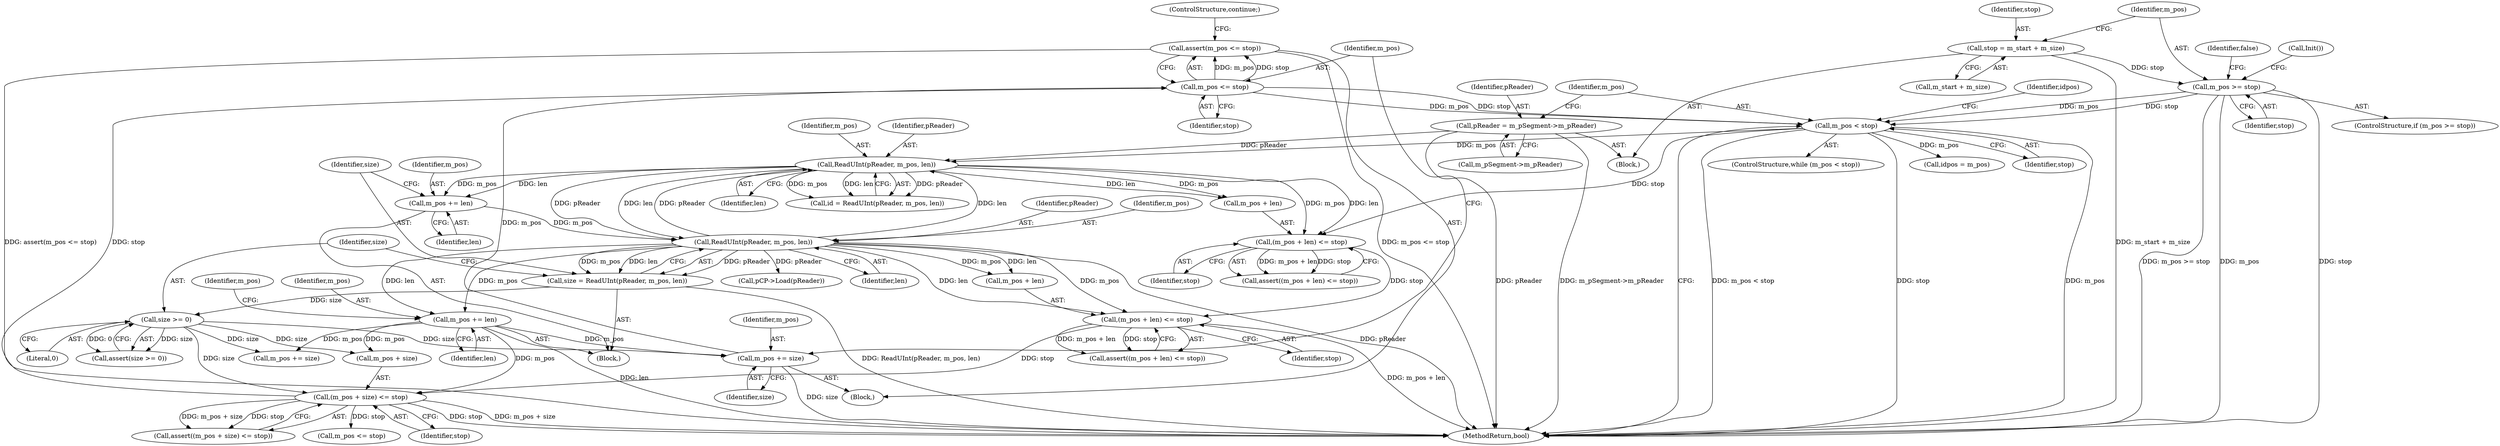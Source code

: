 digraph "1_Android_cc274e2abe8b2a6698a5c47d8aa4bb45f1f9538d_29@API" {
"1000192" [label="(Call,assert(m_pos <= stop))"];
"1000193" [label="(Call,m_pos <= stop)"];
"1000189" [label="(Call,m_pos += size)"];
"1000166" [label="(Call,size >= 0)"];
"1000159" [label="(Call,size = ReadUInt(pReader, m_pos, len))"];
"1000161" [label="(Call,ReadUInt(pReader, m_pos, len))"];
"1000141" [label="(Call,ReadUInt(pReader, m_pos, len))"];
"1000123" [label="(Call,pReader = m_pSegment->m_pReader)"];
"1000129" [label="(Call,m_pos < stop)"];
"1000117" [label="(Call,m_pos >= stop)"];
"1000111" [label="(Call,stop = m_start + m_size)"];
"1000155" [label="(Call,m_pos += len)"];
"1000175" [label="(Call,m_pos += len)"];
"1000179" [label="(Call,(m_pos + size) <= stop)"];
"1000170" [label="(Call,(m_pos + len) <= stop)"];
"1000150" [label="(Call,(m_pos + len) <= stop)"];
"1000121" [label="(Identifier,false)"];
"1000193" [label="(Call,m_pos <= stop)"];
"1000160" [label="(Identifier,size)"];
"1000195" [label="(Identifier,stop)"];
"1000228" [label="(Call,pCP->Load(pReader))"];
"1000157" [label="(Identifier,len)"];
"1000151" [label="(Call,m_pos + len)"];
"1000179" [label="(Call,(m_pos + size) <= stop)"];
"1000124" [label="(Identifier,pReader)"];
"1000183" [label="(Identifier,stop)"];
"1000113" [label="(Call,m_start + m_size)"];
"1000178" [label="(Call,assert((m_pos + size) <= stop))"];
"1000132" [label="(Block,)"];
"1000234" [label="(Call,m_pos += size)"];
"1000130" [label="(Identifier,m_pos)"];
"1000112" [label="(Identifier,stop)"];
"1000177" [label="(Identifier,len)"];
"1000168" [label="(Literal,0)"];
"1000180" [label="(Call,m_pos + size)"];
"1000164" [label="(Identifier,len)"];
"1000196" [label="(ControlStructure,continue;)"];
"1000162" [label="(Identifier,pReader)"];
"1000171" [label="(Call,m_pos + len)"];
"1000169" [label="(Call,assert((m_pos + len) <= stop))"];
"1000194" [label="(Identifier,m_pos)"];
"1000129" [label="(Call,m_pos < stop)"];
"1000175" [label="(Call,m_pos += len)"];
"1000131" [label="(Identifier,stop)"];
"1000116" [label="(ControlStructure,if (m_pos >= stop))"];
"1000122" [label="(Call,Init())"];
"1000161" [label="(Call,ReadUInt(pReader, m_pos, len))"];
"1000176" [label="(Identifier,m_pos)"];
"1000135" [label="(Identifier,idpos)"];
"1000118" [label="(Identifier,m_pos)"];
"1000238" [label="(Call,m_pos <= stop)"];
"1000150" [label="(Call,(m_pos + len) <= stop)"];
"1000156" [label="(Identifier,m_pos)"];
"1000111" [label="(Call,stop = m_start + m_size)"];
"1000174" [label="(Identifier,stop)"];
"1000188" [label="(Block,)"];
"1000181" [label="(Identifier,m_pos)"];
"1000144" [label="(Identifier,len)"];
"1000119" [label="(Identifier,stop)"];
"1000149" [label="(Call,assert((m_pos + len) <= stop))"];
"1000159" [label="(Call,size = ReadUInt(pReader, m_pos, len))"];
"1000139" [label="(Call,id = ReadUInt(pReader, m_pos, len))"];
"1000142" [label="(Identifier,pReader)"];
"1000117" [label="(Call,m_pos >= stop)"];
"1000163" [label="(Identifier,m_pos)"];
"1000109" [label="(Block,)"];
"1000154" [label="(Identifier,stop)"];
"1000155" [label="(Call,m_pos += len)"];
"1000123" [label="(Call,pReader = m_pSegment->m_pReader)"];
"1000166" [label="(Call,size >= 0)"];
"1000141" [label="(Call,ReadUInt(pReader, m_pos, len))"];
"1000167" [label="(Identifier,size)"];
"1000243" [label="(MethodReturn,bool)"];
"1000165" [label="(Call,assert(size >= 0))"];
"1000189" [label="(Call,m_pos += size)"];
"1000191" [label="(Identifier,size)"];
"1000143" [label="(Identifier,m_pos)"];
"1000125" [label="(Call,m_pSegment->m_pReader)"];
"1000170" [label="(Call,(m_pos + len) <= stop)"];
"1000128" [label="(ControlStructure,while (m_pos < stop))"];
"1000190" [label="(Identifier,m_pos)"];
"1000192" [label="(Call,assert(m_pos <= stop))"];
"1000134" [label="(Call,idpos = m_pos)"];
"1000192" -> "1000188"  [label="AST: "];
"1000192" -> "1000193"  [label="CFG: "];
"1000193" -> "1000192"  [label="AST: "];
"1000196" -> "1000192"  [label="CFG: "];
"1000192" -> "1000243"  [label="DDG: m_pos <= stop"];
"1000192" -> "1000243"  [label="DDG: assert(m_pos <= stop)"];
"1000193" -> "1000192"  [label="DDG: m_pos"];
"1000193" -> "1000192"  [label="DDG: stop"];
"1000193" -> "1000195"  [label="CFG: "];
"1000194" -> "1000193"  [label="AST: "];
"1000195" -> "1000193"  [label="AST: "];
"1000193" -> "1000129"  [label="DDG: m_pos"];
"1000193" -> "1000129"  [label="DDG: stop"];
"1000189" -> "1000193"  [label="DDG: m_pos"];
"1000179" -> "1000193"  [label="DDG: stop"];
"1000189" -> "1000188"  [label="AST: "];
"1000189" -> "1000191"  [label="CFG: "];
"1000190" -> "1000189"  [label="AST: "];
"1000191" -> "1000189"  [label="AST: "];
"1000194" -> "1000189"  [label="CFG: "];
"1000189" -> "1000243"  [label="DDG: size"];
"1000166" -> "1000189"  [label="DDG: size"];
"1000175" -> "1000189"  [label="DDG: m_pos"];
"1000166" -> "1000165"  [label="AST: "];
"1000166" -> "1000168"  [label="CFG: "];
"1000167" -> "1000166"  [label="AST: "];
"1000168" -> "1000166"  [label="AST: "];
"1000165" -> "1000166"  [label="CFG: "];
"1000166" -> "1000165"  [label="DDG: size"];
"1000166" -> "1000165"  [label="DDG: 0"];
"1000159" -> "1000166"  [label="DDG: size"];
"1000166" -> "1000179"  [label="DDG: size"];
"1000166" -> "1000180"  [label="DDG: size"];
"1000166" -> "1000234"  [label="DDG: size"];
"1000159" -> "1000132"  [label="AST: "];
"1000159" -> "1000161"  [label="CFG: "];
"1000160" -> "1000159"  [label="AST: "];
"1000161" -> "1000159"  [label="AST: "];
"1000167" -> "1000159"  [label="CFG: "];
"1000159" -> "1000243"  [label="DDG: ReadUInt(pReader, m_pos, len)"];
"1000161" -> "1000159"  [label="DDG: pReader"];
"1000161" -> "1000159"  [label="DDG: m_pos"];
"1000161" -> "1000159"  [label="DDG: len"];
"1000161" -> "1000164"  [label="CFG: "];
"1000162" -> "1000161"  [label="AST: "];
"1000163" -> "1000161"  [label="AST: "];
"1000164" -> "1000161"  [label="AST: "];
"1000161" -> "1000243"  [label="DDG: pReader"];
"1000161" -> "1000141"  [label="DDG: pReader"];
"1000161" -> "1000141"  [label="DDG: len"];
"1000141" -> "1000161"  [label="DDG: pReader"];
"1000141" -> "1000161"  [label="DDG: len"];
"1000155" -> "1000161"  [label="DDG: m_pos"];
"1000161" -> "1000170"  [label="DDG: m_pos"];
"1000161" -> "1000170"  [label="DDG: len"];
"1000161" -> "1000171"  [label="DDG: m_pos"];
"1000161" -> "1000171"  [label="DDG: len"];
"1000161" -> "1000175"  [label="DDG: len"];
"1000161" -> "1000175"  [label="DDG: m_pos"];
"1000161" -> "1000228"  [label="DDG: pReader"];
"1000141" -> "1000139"  [label="AST: "];
"1000141" -> "1000144"  [label="CFG: "];
"1000142" -> "1000141"  [label="AST: "];
"1000143" -> "1000141"  [label="AST: "];
"1000144" -> "1000141"  [label="AST: "];
"1000139" -> "1000141"  [label="CFG: "];
"1000141" -> "1000139"  [label="DDG: pReader"];
"1000141" -> "1000139"  [label="DDG: m_pos"];
"1000141" -> "1000139"  [label="DDG: len"];
"1000123" -> "1000141"  [label="DDG: pReader"];
"1000129" -> "1000141"  [label="DDG: m_pos"];
"1000141" -> "1000150"  [label="DDG: m_pos"];
"1000141" -> "1000150"  [label="DDG: len"];
"1000141" -> "1000151"  [label="DDG: m_pos"];
"1000141" -> "1000151"  [label="DDG: len"];
"1000141" -> "1000155"  [label="DDG: len"];
"1000141" -> "1000155"  [label="DDG: m_pos"];
"1000123" -> "1000109"  [label="AST: "];
"1000123" -> "1000125"  [label="CFG: "];
"1000124" -> "1000123"  [label="AST: "];
"1000125" -> "1000123"  [label="AST: "];
"1000130" -> "1000123"  [label="CFG: "];
"1000123" -> "1000243"  [label="DDG: m_pSegment->m_pReader"];
"1000123" -> "1000243"  [label="DDG: pReader"];
"1000129" -> "1000128"  [label="AST: "];
"1000129" -> "1000131"  [label="CFG: "];
"1000130" -> "1000129"  [label="AST: "];
"1000131" -> "1000129"  [label="AST: "];
"1000135" -> "1000129"  [label="CFG: "];
"1000243" -> "1000129"  [label="CFG: "];
"1000129" -> "1000243"  [label="DDG: m_pos"];
"1000129" -> "1000243"  [label="DDG: m_pos < stop"];
"1000129" -> "1000243"  [label="DDG: stop"];
"1000117" -> "1000129"  [label="DDG: m_pos"];
"1000117" -> "1000129"  [label="DDG: stop"];
"1000129" -> "1000134"  [label="DDG: m_pos"];
"1000129" -> "1000150"  [label="DDG: stop"];
"1000117" -> "1000116"  [label="AST: "];
"1000117" -> "1000119"  [label="CFG: "];
"1000118" -> "1000117"  [label="AST: "];
"1000119" -> "1000117"  [label="AST: "];
"1000121" -> "1000117"  [label="CFG: "];
"1000122" -> "1000117"  [label="CFG: "];
"1000117" -> "1000243"  [label="DDG: stop"];
"1000117" -> "1000243"  [label="DDG: m_pos >= stop"];
"1000117" -> "1000243"  [label="DDG: m_pos"];
"1000111" -> "1000117"  [label="DDG: stop"];
"1000111" -> "1000109"  [label="AST: "];
"1000111" -> "1000113"  [label="CFG: "];
"1000112" -> "1000111"  [label="AST: "];
"1000113" -> "1000111"  [label="AST: "];
"1000118" -> "1000111"  [label="CFG: "];
"1000111" -> "1000243"  [label="DDG: m_start + m_size"];
"1000155" -> "1000132"  [label="AST: "];
"1000155" -> "1000157"  [label="CFG: "];
"1000156" -> "1000155"  [label="AST: "];
"1000157" -> "1000155"  [label="AST: "];
"1000160" -> "1000155"  [label="CFG: "];
"1000175" -> "1000132"  [label="AST: "];
"1000175" -> "1000177"  [label="CFG: "];
"1000176" -> "1000175"  [label="AST: "];
"1000177" -> "1000175"  [label="AST: "];
"1000181" -> "1000175"  [label="CFG: "];
"1000175" -> "1000243"  [label="DDG: len"];
"1000175" -> "1000179"  [label="DDG: m_pos"];
"1000175" -> "1000180"  [label="DDG: m_pos"];
"1000175" -> "1000234"  [label="DDG: m_pos"];
"1000179" -> "1000178"  [label="AST: "];
"1000179" -> "1000183"  [label="CFG: "];
"1000180" -> "1000179"  [label="AST: "];
"1000183" -> "1000179"  [label="AST: "];
"1000178" -> "1000179"  [label="CFG: "];
"1000179" -> "1000243"  [label="DDG: m_pos + size"];
"1000179" -> "1000243"  [label="DDG: stop"];
"1000179" -> "1000178"  [label="DDG: m_pos + size"];
"1000179" -> "1000178"  [label="DDG: stop"];
"1000170" -> "1000179"  [label="DDG: stop"];
"1000179" -> "1000238"  [label="DDG: stop"];
"1000170" -> "1000169"  [label="AST: "];
"1000170" -> "1000174"  [label="CFG: "];
"1000171" -> "1000170"  [label="AST: "];
"1000174" -> "1000170"  [label="AST: "];
"1000169" -> "1000170"  [label="CFG: "];
"1000170" -> "1000243"  [label="DDG: m_pos + len"];
"1000170" -> "1000169"  [label="DDG: m_pos + len"];
"1000170" -> "1000169"  [label="DDG: stop"];
"1000150" -> "1000170"  [label="DDG: stop"];
"1000150" -> "1000149"  [label="AST: "];
"1000150" -> "1000154"  [label="CFG: "];
"1000151" -> "1000150"  [label="AST: "];
"1000154" -> "1000150"  [label="AST: "];
"1000149" -> "1000150"  [label="CFG: "];
"1000150" -> "1000149"  [label="DDG: m_pos + len"];
"1000150" -> "1000149"  [label="DDG: stop"];
}
